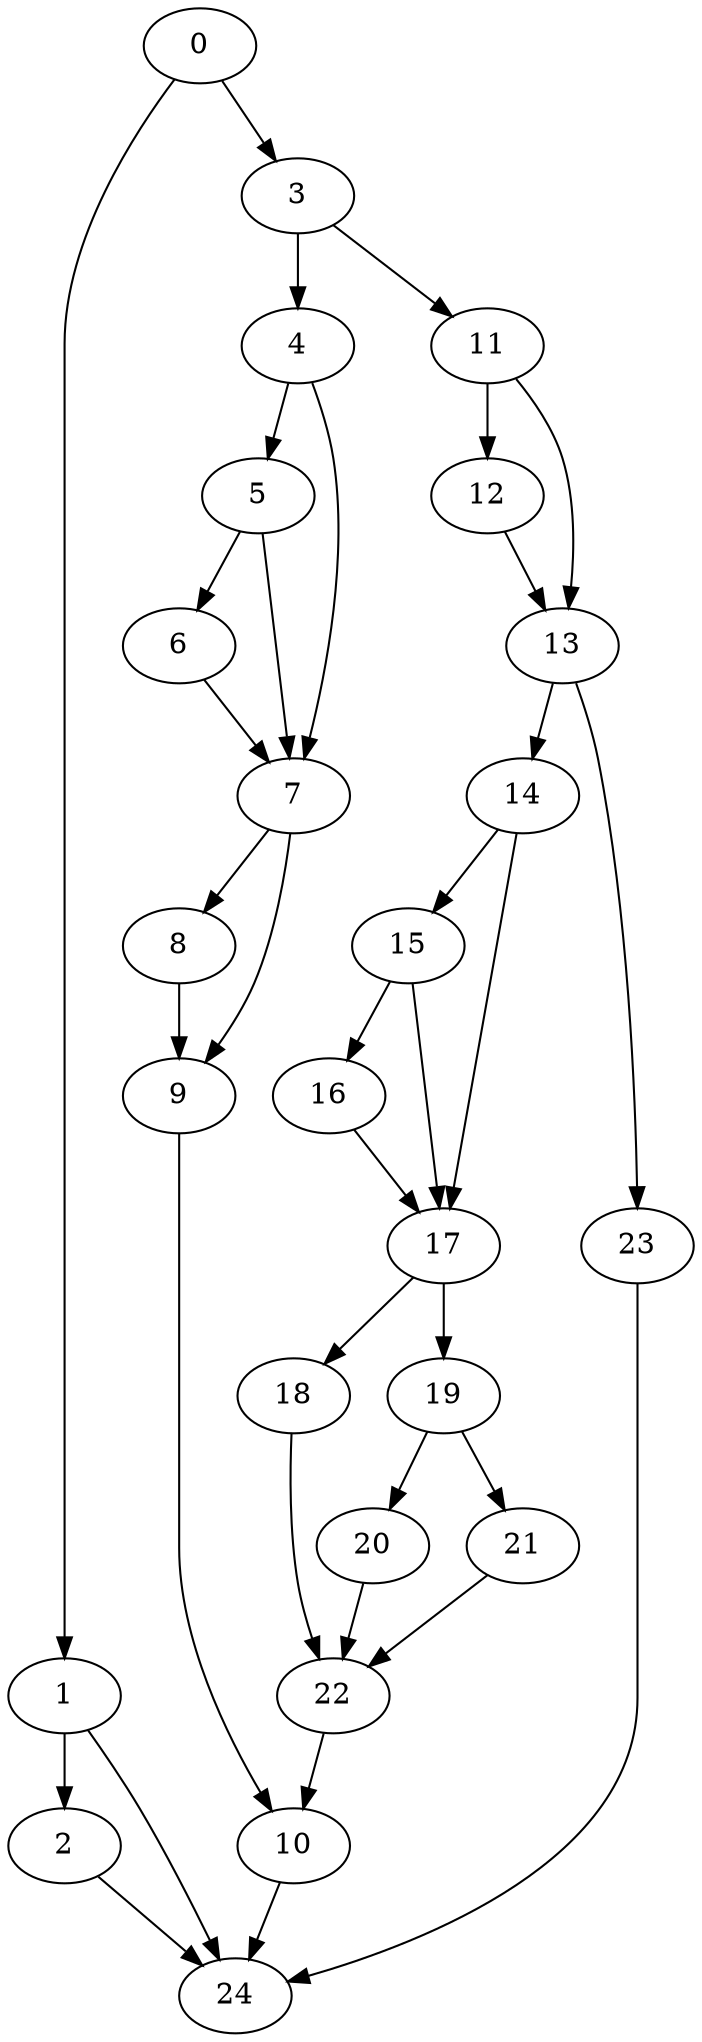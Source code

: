 digraph {
	0
	1
	2
	3
	4
	5
	6
	7
	8
	9
	10
	11
	12
	13
	14
	15
	16
	17
	18
	19
	20
	21
	22
	23
	24
	11 -> 12
	11 -> 13
	12 -> 13
	17 -> 18
	17 -> 19
	0 -> 3
	4 -> 5
	5 -> 6
	9 -> 10
	22 -> 10
	19 -> 21
	1 -> 24
	2 -> 24
	10 -> 24
	23 -> 24
	4 -> 7
	5 -> 7
	6 -> 7
	7 -> 9
	8 -> 9
	15 -> 16
	18 -> 22
	20 -> 22
	21 -> 22
	14 -> 17
	15 -> 17
	16 -> 17
	13 -> 23
	0 -> 1
	3 -> 4
	7 -> 8
	3 -> 11
	19 -> 20
	1 -> 2
	13 -> 14
	14 -> 15
}
